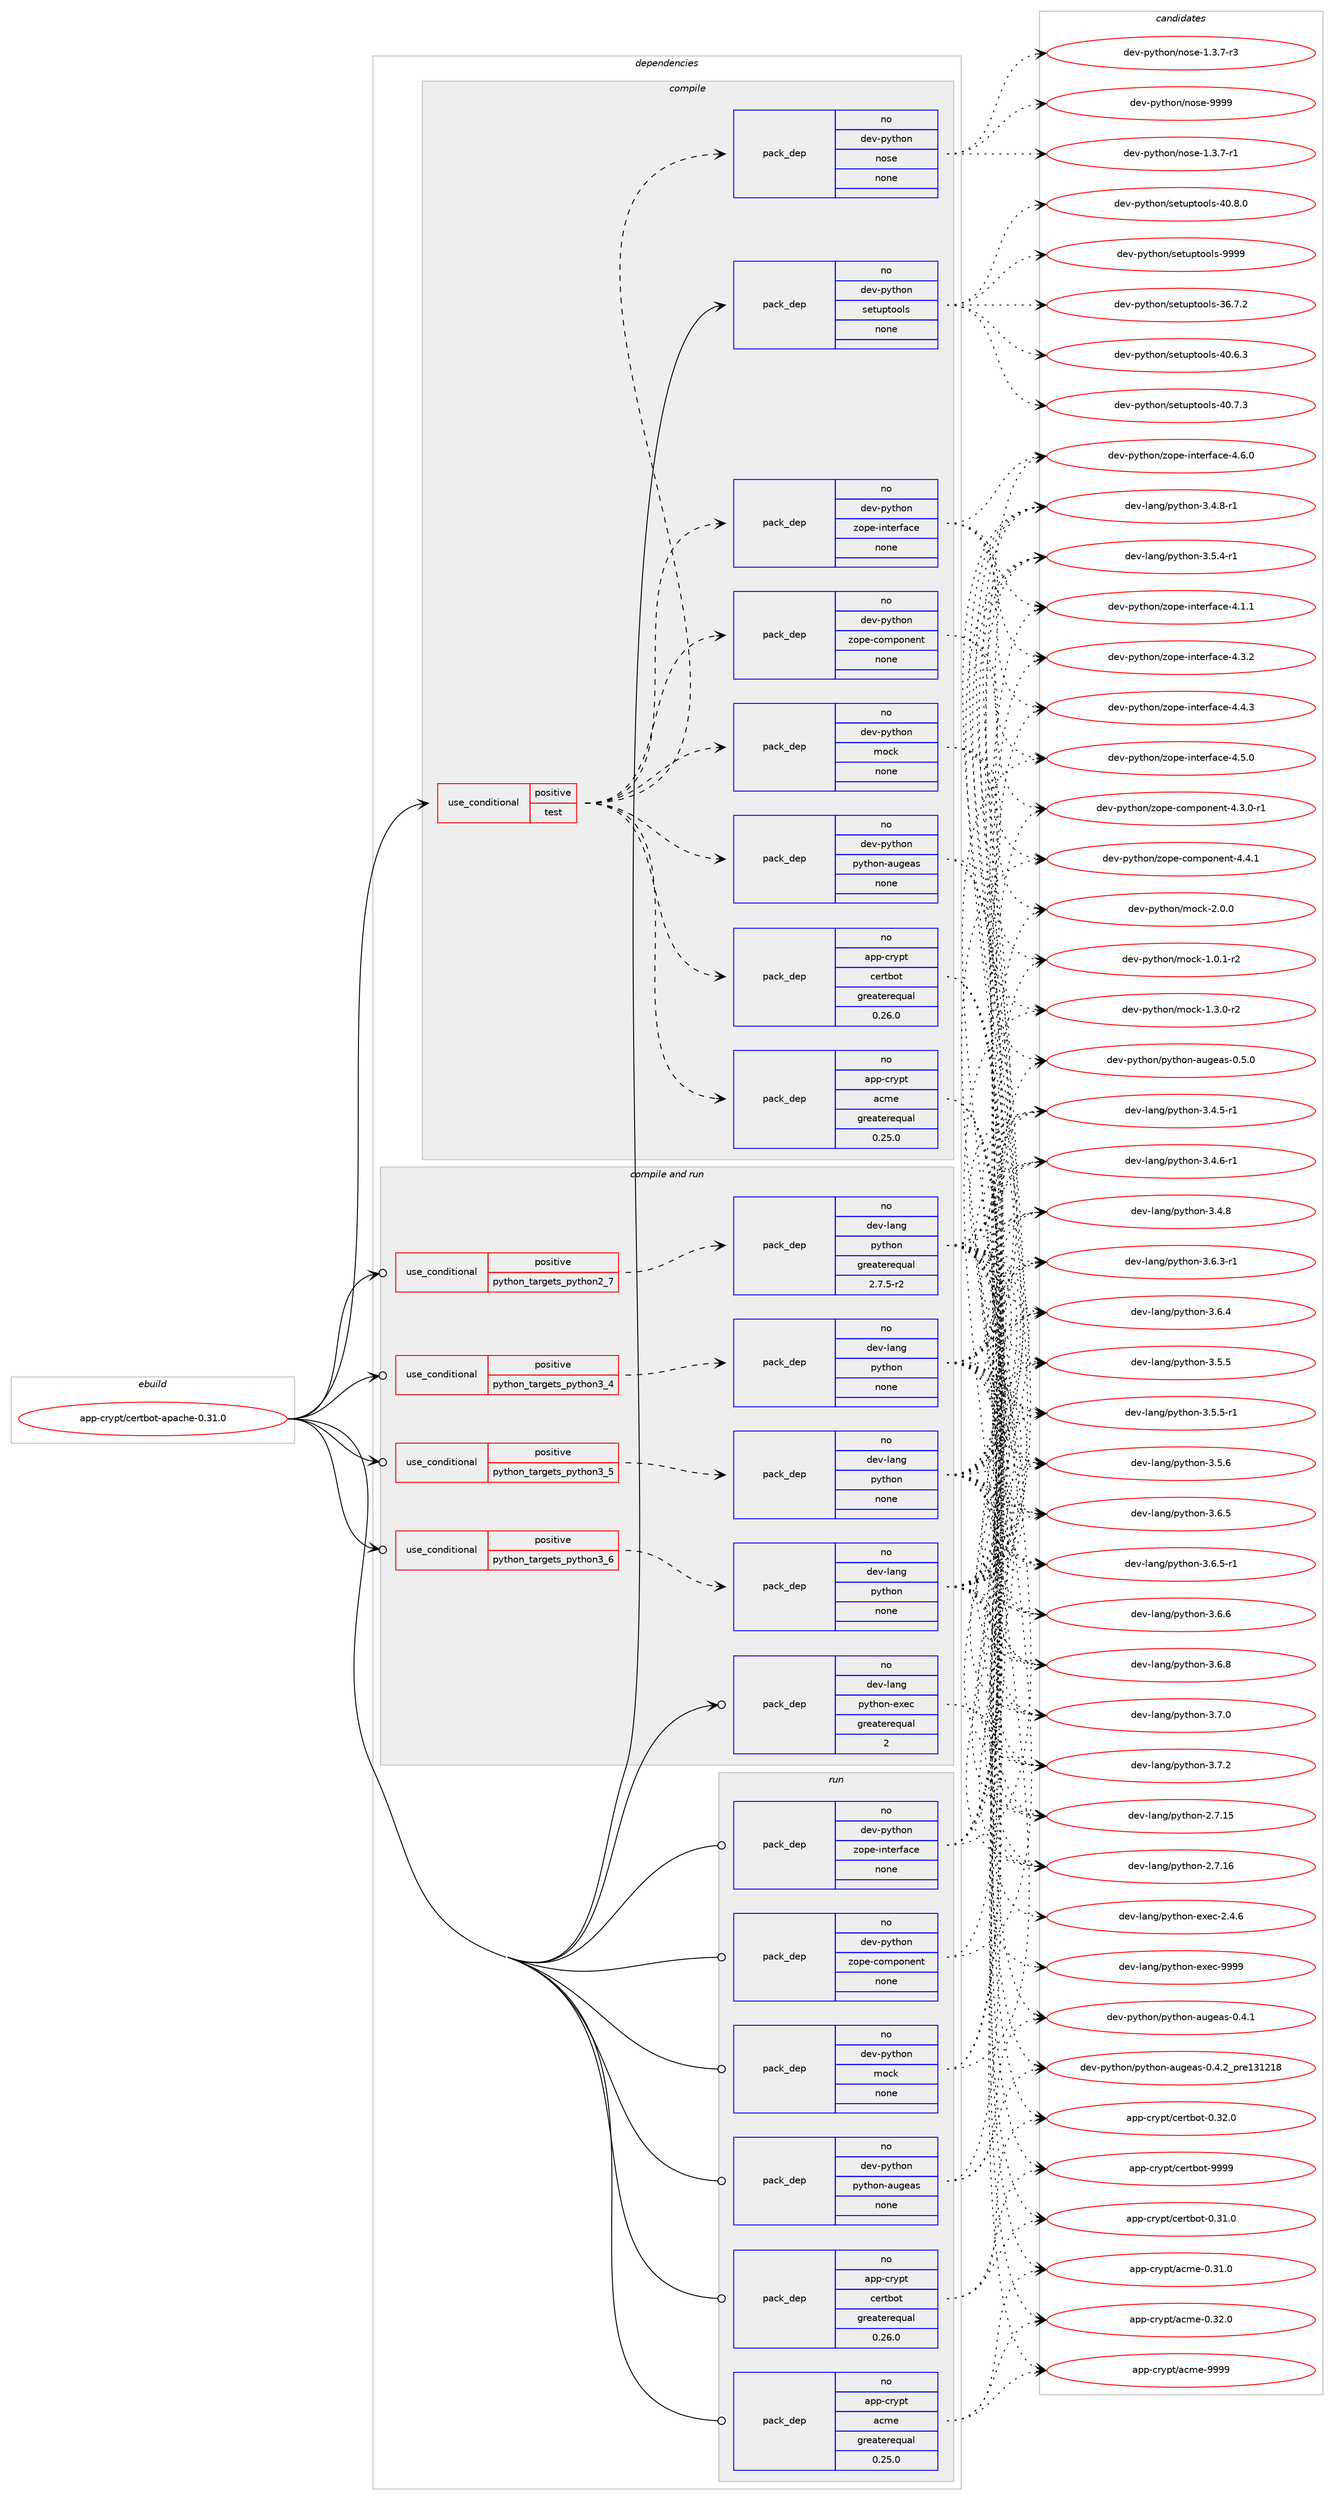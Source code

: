 digraph prolog {

# *************
# Graph options
# *************

newrank=true;
concentrate=true;
compound=true;
graph [rankdir=LR,fontname=Helvetica,fontsize=10,ranksep=1.5];#, ranksep=2.5, nodesep=0.2];
edge  [arrowhead=vee];
node  [fontname=Helvetica,fontsize=10];

# **********
# The ebuild
# **********

subgraph cluster_leftcol {
color=gray;
rank=same;
label=<<i>ebuild</i>>;
id [label="app-crypt/certbot-apache-0.31.0", color=red, width=4, href="../app-crypt/certbot-apache-0.31.0.svg"];
}

# ****************
# The dependencies
# ****************

subgraph cluster_midcol {
color=gray;
label=<<i>dependencies</i>>;
subgraph cluster_compile {
fillcolor="#eeeeee";
style=filled;
label=<<i>compile</i>>;
subgraph cond347565 {
dependency1275168 [label=<<TABLE BORDER="0" CELLBORDER="1" CELLSPACING="0" CELLPADDING="4"><TR><TD ROWSPAN="3" CELLPADDING="10">use_conditional</TD></TR><TR><TD>positive</TD></TR><TR><TD>test</TD></TR></TABLE>>, shape=none, color=red];
subgraph pack907800 {
dependency1275169 [label=<<TABLE BORDER="0" CELLBORDER="1" CELLSPACING="0" CELLPADDING="4" WIDTH="220"><TR><TD ROWSPAN="6" CELLPADDING="30">pack_dep</TD></TR><TR><TD WIDTH="110">no</TD></TR><TR><TD>app-crypt</TD></TR><TR><TD>certbot</TD></TR><TR><TD>greaterequal</TD></TR><TR><TD>0.26.0</TD></TR></TABLE>>, shape=none, color=blue];
}
dependency1275168:e -> dependency1275169:w [weight=20,style="dashed",arrowhead="vee"];
subgraph pack907801 {
dependency1275170 [label=<<TABLE BORDER="0" CELLBORDER="1" CELLSPACING="0" CELLPADDING="4" WIDTH="220"><TR><TD ROWSPAN="6" CELLPADDING="30">pack_dep</TD></TR><TR><TD WIDTH="110">no</TD></TR><TR><TD>app-crypt</TD></TR><TR><TD>acme</TD></TR><TR><TD>greaterequal</TD></TR><TR><TD>0.25.0</TD></TR></TABLE>>, shape=none, color=blue];
}
dependency1275168:e -> dependency1275170:w [weight=20,style="dashed",arrowhead="vee"];
subgraph pack907802 {
dependency1275171 [label=<<TABLE BORDER="0" CELLBORDER="1" CELLSPACING="0" CELLPADDING="4" WIDTH="220"><TR><TD ROWSPAN="6" CELLPADDING="30">pack_dep</TD></TR><TR><TD WIDTH="110">no</TD></TR><TR><TD>dev-python</TD></TR><TR><TD>mock</TD></TR><TR><TD>none</TD></TR><TR><TD></TD></TR></TABLE>>, shape=none, color=blue];
}
dependency1275168:e -> dependency1275171:w [weight=20,style="dashed",arrowhead="vee"];
subgraph pack907803 {
dependency1275172 [label=<<TABLE BORDER="0" CELLBORDER="1" CELLSPACING="0" CELLPADDING="4" WIDTH="220"><TR><TD ROWSPAN="6" CELLPADDING="30">pack_dep</TD></TR><TR><TD WIDTH="110">no</TD></TR><TR><TD>dev-python</TD></TR><TR><TD>python-augeas</TD></TR><TR><TD>none</TD></TR><TR><TD></TD></TR></TABLE>>, shape=none, color=blue];
}
dependency1275168:e -> dependency1275172:w [weight=20,style="dashed",arrowhead="vee"];
subgraph pack907804 {
dependency1275173 [label=<<TABLE BORDER="0" CELLBORDER="1" CELLSPACING="0" CELLPADDING="4" WIDTH="220"><TR><TD ROWSPAN="6" CELLPADDING="30">pack_dep</TD></TR><TR><TD WIDTH="110">no</TD></TR><TR><TD>dev-python</TD></TR><TR><TD>zope-component</TD></TR><TR><TD>none</TD></TR><TR><TD></TD></TR></TABLE>>, shape=none, color=blue];
}
dependency1275168:e -> dependency1275173:w [weight=20,style="dashed",arrowhead="vee"];
subgraph pack907805 {
dependency1275174 [label=<<TABLE BORDER="0" CELLBORDER="1" CELLSPACING="0" CELLPADDING="4" WIDTH="220"><TR><TD ROWSPAN="6" CELLPADDING="30">pack_dep</TD></TR><TR><TD WIDTH="110">no</TD></TR><TR><TD>dev-python</TD></TR><TR><TD>zope-interface</TD></TR><TR><TD>none</TD></TR><TR><TD></TD></TR></TABLE>>, shape=none, color=blue];
}
dependency1275168:e -> dependency1275174:w [weight=20,style="dashed",arrowhead="vee"];
subgraph pack907806 {
dependency1275175 [label=<<TABLE BORDER="0" CELLBORDER="1" CELLSPACING="0" CELLPADDING="4" WIDTH="220"><TR><TD ROWSPAN="6" CELLPADDING="30">pack_dep</TD></TR><TR><TD WIDTH="110">no</TD></TR><TR><TD>dev-python</TD></TR><TR><TD>nose</TD></TR><TR><TD>none</TD></TR><TR><TD></TD></TR></TABLE>>, shape=none, color=blue];
}
dependency1275168:e -> dependency1275175:w [weight=20,style="dashed",arrowhead="vee"];
}
id:e -> dependency1275168:w [weight=20,style="solid",arrowhead="vee"];
subgraph pack907807 {
dependency1275176 [label=<<TABLE BORDER="0" CELLBORDER="1" CELLSPACING="0" CELLPADDING="4" WIDTH="220"><TR><TD ROWSPAN="6" CELLPADDING="30">pack_dep</TD></TR><TR><TD WIDTH="110">no</TD></TR><TR><TD>dev-python</TD></TR><TR><TD>setuptools</TD></TR><TR><TD>none</TD></TR><TR><TD></TD></TR></TABLE>>, shape=none, color=blue];
}
id:e -> dependency1275176:w [weight=20,style="solid",arrowhead="vee"];
}
subgraph cluster_compileandrun {
fillcolor="#eeeeee";
style=filled;
label=<<i>compile and run</i>>;
subgraph cond347566 {
dependency1275177 [label=<<TABLE BORDER="0" CELLBORDER="1" CELLSPACING="0" CELLPADDING="4"><TR><TD ROWSPAN="3" CELLPADDING="10">use_conditional</TD></TR><TR><TD>positive</TD></TR><TR><TD>python_targets_python2_7</TD></TR></TABLE>>, shape=none, color=red];
subgraph pack907808 {
dependency1275178 [label=<<TABLE BORDER="0" CELLBORDER="1" CELLSPACING="0" CELLPADDING="4" WIDTH="220"><TR><TD ROWSPAN="6" CELLPADDING="30">pack_dep</TD></TR><TR><TD WIDTH="110">no</TD></TR><TR><TD>dev-lang</TD></TR><TR><TD>python</TD></TR><TR><TD>greaterequal</TD></TR><TR><TD>2.7.5-r2</TD></TR></TABLE>>, shape=none, color=blue];
}
dependency1275177:e -> dependency1275178:w [weight=20,style="dashed",arrowhead="vee"];
}
id:e -> dependency1275177:w [weight=20,style="solid",arrowhead="odotvee"];
subgraph cond347567 {
dependency1275179 [label=<<TABLE BORDER="0" CELLBORDER="1" CELLSPACING="0" CELLPADDING="4"><TR><TD ROWSPAN="3" CELLPADDING="10">use_conditional</TD></TR><TR><TD>positive</TD></TR><TR><TD>python_targets_python3_4</TD></TR></TABLE>>, shape=none, color=red];
subgraph pack907809 {
dependency1275180 [label=<<TABLE BORDER="0" CELLBORDER="1" CELLSPACING="0" CELLPADDING="4" WIDTH="220"><TR><TD ROWSPAN="6" CELLPADDING="30">pack_dep</TD></TR><TR><TD WIDTH="110">no</TD></TR><TR><TD>dev-lang</TD></TR><TR><TD>python</TD></TR><TR><TD>none</TD></TR><TR><TD></TD></TR></TABLE>>, shape=none, color=blue];
}
dependency1275179:e -> dependency1275180:w [weight=20,style="dashed",arrowhead="vee"];
}
id:e -> dependency1275179:w [weight=20,style="solid",arrowhead="odotvee"];
subgraph cond347568 {
dependency1275181 [label=<<TABLE BORDER="0" CELLBORDER="1" CELLSPACING="0" CELLPADDING="4"><TR><TD ROWSPAN="3" CELLPADDING="10">use_conditional</TD></TR><TR><TD>positive</TD></TR><TR><TD>python_targets_python3_5</TD></TR></TABLE>>, shape=none, color=red];
subgraph pack907810 {
dependency1275182 [label=<<TABLE BORDER="0" CELLBORDER="1" CELLSPACING="0" CELLPADDING="4" WIDTH="220"><TR><TD ROWSPAN="6" CELLPADDING="30">pack_dep</TD></TR><TR><TD WIDTH="110">no</TD></TR><TR><TD>dev-lang</TD></TR><TR><TD>python</TD></TR><TR><TD>none</TD></TR><TR><TD></TD></TR></TABLE>>, shape=none, color=blue];
}
dependency1275181:e -> dependency1275182:w [weight=20,style="dashed",arrowhead="vee"];
}
id:e -> dependency1275181:w [weight=20,style="solid",arrowhead="odotvee"];
subgraph cond347569 {
dependency1275183 [label=<<TABLE BORDER="0" CELLBORDER="1" CELLSPACING="0" CELLPADDING="4"><TR><TD ROWSPAN="3" CELLPADDING="10">use_conditional</TD></TR><TR><TD>positive</TD></TR><TR><TD>python_targets_python3_6</TD></TR></TABLE>>, shape=none, color=red];
subgraph pack907811 {
dependency1275184 [label=<<TABLE BORDER="0" CELLBORDER="1" CELLSPACING="0" CELLPADDING="4" WIDTH="220"><TR><TD ROWSPAN="6" CELLPADDING="30">pack_dep</TD></TR><TR><TD WIDTH="110">no</TD></TR><TR><TD>dev-lang</TD></TR><TR><TD>python</TD></TR><TR><TD>none</TD></TR><TR><TD></TD></TR></TABLE>>, shape=none, color=blue];
}
dependency1275183:e -> dependency1275184:w [weight=20,style="dashed",arrowhead="vee"];
}
id:e -> dependency1275183:w [weight=20,style="solid",arrowhead="odotvee"];
subgraph pack907812 {
dependency1275185 [label=<<TABLE BORDER="0" CELLBORDER="1" CELLSPACING="0" CELLPADDING="4" WIDTH="220"><TR><TD ROWSPAN="6" CELLPADDING="30">pack_dep</TD></TR><TR><TD WIDTH="110">no</TD></TR><TR><TD>dev-lang</TD></TR><TR><TD>python-exec</TD></TR><TR><TD>greaterequal</TD></TR><TR><TD>2</TD></TR></TABLE>>, shape=none, color=blue];
}
id:e -> dependency1275185:w [weight=20,style="solid",arrowhead="odotvee"];
}
subgraph cluster_run {
fillcolor="#eeeeee";
style=filled;
label=<<i>run</i>>;
subgraph pack907813 {
dependency1275186 [label=<<TABLE BORDER="0" CELLBORDER="1" CELLSPACING="0" CELLPADDING="4" WIDTH="220"><TR><TD ROWSPAN="6" CELLPADDING="30">pack_dep</TD></TR><TR><TD WIDTH="110">no</TD></TR><TR><TD>app-crypt</TD></TR><TR><TD>acme</TD></TR><TR><TD>greaterequal</TD></TR><TR><TD>0.25.0</TD></TR></TABLE>>, shape=none, color=blue];
}
id:e -> dependency1275186:w [weight=20,style="solid",arrowhead="odot"];
subgraph pack907814 {
dependency1275187 [label=<<TABLE BORDER="0" CELLBORDER="1" CELLSPACING="0" CELLPADDING="4" WIDTH="220"><TR><TD ROWSPAN="6" CELLPADDING="30">pack_dep</TD></TR><TR><TD WIDTH="110">no</TD></TR><TR><TD>app-crypt</TD></TR><TR><TD>certbot</TD></TR><TR><TD>greaterequal</TD></TR><TR><TD>0.26.0</TD></TR></TABLE>>, shape=none, color=blue];
}
id:e -> dependency1275187:w [weight=20,style="solid",arrowhead="odot"];
subgraph pack907815 {
dependency1275188 [label=<<TABLE BORDER="0" CELLBORDER="1" CELLSPACING="0" CELLPADDING="4" WIDTH="220"><TR><TD ROWSPAN="6" CELLPADDING="30">pack_dep</TD></TR><TR><TD WIDTH="110">no</TD></TR><TR><TD>dev-python</TD></TR><TR><TD>mock</TD></TR><TR><TD>none</TD></TR><TR><TD></TD></TR></TABLE>>, shape=none, color=blue];
}
id:e -> dependency1275188:w [weight=20,style="solid",arrowhead="odot"];
subgraph pack907816 {
dependency1275189 [label=<<TABLE BORDER="0" CELLBORDER="1" CELLSPACING="0" CELLPADDING="4" WIDTH="220"><TR><TD ROWSPAN="6" CELLPADDING="30">pack_dep</TD></TR><TR><TD WIDTH="110">no</TD></TR><TR><TD>dev-python</TD></TR><TR><TD>python-augeas</TD></TR><TR><TD>none</TD></TR><TR><TD></TD></TR></TABLE>>, shape=none, color=blue];
}
id:e -> dependency1275189:w [weight=20,style="solid",arrowhead="odot"];
subgraph pack907817 {
dependency1275190 [label=<<TABLE BORDER="0" CELLBORDER="1" CELLSPACING="0" CELLPADDING="4" WIDTH="220"><TR><TD ROWSPAN="6" CELLPADDING="30">pack_dep</TD></TR><TR><TD WIDTH="110">no</TD></TR><TR><TD>dev-python</TD></TR><TR><TD>zope-component</TD></TR><TR><TD>none</TD></TR><TR><TD></TD></TR></TABLE>>, shape=none, color=blue];
}
id:e -> dependency1275190:w [weight=20,style="solid",arrowhead="odot"];
subgraph pack907818 {
dependency1275191 [label=<<TABLE BORDER="0" CELLBORDER="1" CELLSPACING="0" CELLPADDING="4" WIDTH="220"><TR><TD ROWSPAN="6" CELLPADDING="30">pack_dep</TD></TR><TR><TD WIDTH="110">no</TD></TR><TR><TD>dev-python</TD></TR><TR><TD>zope-interface</TD></TR><TR><TD>none</TD></TR><TR><TD></TD></TR></TABLE>>, shape=none, color=blue];
}
id:e -> dependency1275191:w [weight=20,style="solid",arrowhead="odot"];
}
}

# **************
# The candidates
# **************

subgraph cluster_choices {
rank=same;
color=gray;
label=<<i>candidates</i>>;

subgraph choice907800 {
color=black;
nodesep=1;
choice97112112459911412111211647991011141169811111645484651494648 [label="app-crypt/certbot-0.31.0", color=red, width=4,href="../app-crypt/certbot-0.31.0.svg"];
choice97112112459911412111211647991011141169811111645484651504648 [label="app-crypt/certbot-0.32.0", color=red, width=4,href="../app-crypt/certbot-0.32.0.svg"];
choice9711211245991141211121164799101114116981111164557575757 [label="app-crypt/certbot-9999", color=red, width=4,href="../app-crypt/certbot-9999.svg"];
dependency1275169:e -> choice97112112459911412111211647991011141169811111645484651494648:w [style=dotted,weight="100"];
dependency1275169:e -> choice97112112459911412111211647991011141169811111645484651504648:w [style=dotted,weight="100"];
dependency1275169:e -> choice9711211245991141211121164799101114116981111164557575757:w [style=dotted,weight="100"];
}
subgraph choice907801 {
color=black;
nodesep=1;
choice97112112459911412111211647979910910145484651494648 [label="app-crypt/acme-0.31.0", color=red, width=4,href="../app-crypt/acme-0.31.0.svg"];
choice97112112459911412111211647979910910145484651504648 [label="app-crypt/acme-0.32.0", color=red, width=4,href="../app-crypt/acme-0.32.0.svg"];
choice9711211245991141211121164797991091014557575757 [label="app-crypt/acme-9999", color=red, width=4,href="../app-crypt/acme-9999.svg"];
dependency1275170:e -> choice97112112459911412111211647979910910145484651494648:w [style=dotted,weight="100"];
dependency1275170:e -> choice97112112459911412111211647979910910145484651504648:w [style=dotted,weight="100"];
dependency1275170:e -> choice9711211245991141211121164797991091014557575757:w [style=dotted,weight="100"];
}
subgraph choice907802 {
color=black;
nodesep=1;
choice1001011184511212111610411111047109111991074549464846494511450 [label="dev-python/mock-1.0.1-r2", color=red, width=4,href="../dev-python/mock-1.0.1-r2.svg"];
choice1001011184511212111610411111047109111991074549465146484511450 [label="dev-python/mock-1.3.0-r2", color=red, width=4,href="../dev-python/mock-1.3.0-r2.svg"];
choice100101118451121211161041111104710911199107455046484648 [label="dev-python/mock-2.0.0", color=red, width=4,href="../dev-python/mock-2.0.0.svg"];
dependency1275171:e -> choice1001011184511212111610411111047109111991074549464846494511450:w [style=dotted,weight="100"];
dependency1275171:e -> choice1001011184511212111610411111047109111991074549465146484511450:w [style=dotted,weight="100"];
dependency1275171:e -> choice100101118451121211161041111104710911199107455046484648:w [style=dotted,weight="100"];
}
subgraph choice907803 {
color=black;
nodesep=1;
choice1001011184511212111610411111047112121116104111110459711710310197115454846524649 [label="dev-python/python-augeas-0.4.1", color=red, width=4,href="../dev-python/python-augeas-0.4.1.svg"];
choice100101118451121211161041111104711212111610411111045971171031019711545484652465095112114101495149504956 [label="dev-python/python-augeas-0.4.2_pre131218", color=red, width=4,href="../dev-python/python-augeas-0.4.2_pre131218.svg"];
choice1001011184511212111610411111047112121116104111110459711710310197115454846534648 [label="dev-python/python-augeas-0.5.0", color=red, width=4,href="../dev-python/python-augeas-0.5.0.svg"];
dependency1275172:e -> choice1001011184511212111610411111047112121116104111110459711710310197115454846524649:w [style=dotted,weight="100"];
dependency1275172:e -> choice100101118451121211161041111104711212111610411111045971171031019711545484652465095112114101495149504956:w [style=dotted,weight="100"];
dependency1275172:e -> choice1001011184511212111610411111047112121116104111110459711710310197115454846534648:w [style=dotted,weight="100"];
}
subgraph choice907804 {
color=black;
nodesep=1;
choice100101118451121211161041111104712211111210145991111091121111101011101164552465146484511449 [label="dev-python/zope-component-4.3.0-r1", color=red, width=4,href="../dev-python/zope-component-4.3.0-r1.svg"];
choice10010111845112121116104111110471221111121014599111109112111110101110116455246524649 [label="dev-python/zope-component-4.4.1", color=red, width=4,href="../dev-python/zope-component-4.4.1.svg"];
dependency1275173:e -> choice100101118451121211161041111104712211111210145991111091121111101011101164552465146484511449:w [style=dotted,weight="100"];
dependency1275173:e -> choice10010111845112121116104111110471221111121014599111109112111110101110116455246524649:w [style=dotted,weight="100"];
}
subgraph choice907805 {
color=black;
nodesep=1;
choice1001011184511212111610411111047122111112101451051101161011141029799101455246494649 [label="dev-python/zope-interface-4.1.1", color=red, width=4,href="../dev-python/zope-interface-4.1.1.svg"];
choice1001011184511212111610411111047122111112101451051101161011141029799101455246514650 [label="dev-python/zope-interface-4.3.2", color=red, width=4,href="../dev-python/zope-interface-4.3.2.svg"];
choice1001011184511212111610411111047122111112101451051101161011141029799101455246524651 [label="dev-python/zope-interface-4.4.3", color=red, width=4,href="../dev-python/zope-interface-4.4.3.svg"];
choice1001011184511212111610411111047122111112101451051101161011141029799101455246534648 [label="dev-python/zope-interface-4.5.0", color=red, width=4,href="../dev-python/zope-interface-4.5.0.svg"];
choice1001011184511212111610411111047122111112101451051101161011141029799101455246544648 [label="dev-python/zope-interface-4.6.0", color=red, width=4,href="../dev-python/zope-interface-4.6.0.svg"];
dependency1275174:e -> choice1001011184511212111610411111047122111112101451051101161011141029799101455246494649:w [style=dotted,weight="100"];
dependency1275174:e -> choice1001011184511212111610411111047122111112101451051101161011141029799101455246514650:w [style=dotted,weight="100"];
dependency1275174:e -> choice1001011184511212111610411111047122111112101451051101161011141029799101455246524651:w [style=dotted,weight="100"];
dependency1275174:e -> choice1001011184511212111610411111047122111112101451051101161011141029799101455246534648:w [style=dotted,weight="100"];
dependency1275174:e -> choice1001011184511212111610411111047122111112101451051101161011141029799101455246544648:w [style=dotted,weight="100"];
}
subgraph choice907806 {
color=black;
nodesep=1;
choice10010111845112121116104111110471101111151014549465146554511449 [label="dev-python/nose-1.3.7-r1", color=red, width=4,href="../dev-python/nose-1.3.7-r1.svg"];
choice10010111845112121116104111110471101111151014549465146554511451 [label="dev-python/nose-1.3.7-r3", color=red, width=4,href="../dev-python/nose-1.3.7-r3.svg"];
choice10010111845112121116104111110471101111151014557575757 [label="dev-python/nose-9999", color=red, width=4,href="../dev-python/nose-9999.svg"];
dependency1275175:e -> choice10010111845112121116104111110471101111151014549465146554511449:w [style=dotted,weight="100"];
dependency1275175:e -> choice10010111845112121116104111110471101111151014549465146554511451:w [style=dotted,weight="100"];
dependency1275175:e -> choice10010111845112121116104111110471101111151014557575757:w [style=dotted,weight="100"];
}
subgraph choice907807 {
color=black;
nodesep=1;
choice100101118451121211161041111104711510111611711211611111110811545515446554650 [label="dev-python/setuptools-36.7.2", color=red, width=4,href="../dev-python/setuptools-36.7.2.svg"];
choice100101118451121211161041111104711510111611711211611111110811545524846544651 [label="dev-python/setuptools-40.6.3", color=red, width=4,href="../dev-python/setuptools-40.6.3.svg"];
choice100101118451121211161041111104711510111611711211611111110811545524846554651 [label="dev-python/setuptools-40.7.3", color=red, width=4,href="../dev-python/setuptools-40.7.3.svg"];
choice100101118451121211161041111104711510111611711211611111110811545524846564648 [label="dev-python/setuptools-40.8.0", color=red, width=4,href="../dev-python/setuptools-40.8.0.svg"];
choice10010111845112121116104111110471151011161171121161111111081154557575757 [label="dev-python/setuptools-9999", color=red, width=4,href="../dev-python/setuptools-9999.svg"];
dependency1275176:e -> choice100101118451121211161041111104711510111611711211611111110811545515446554650:w [style=dotted,weight="100"];
dependency1275176:e -> choice100101118451121211161041111104711510111611711211611111110811545524846544651:w [style=dotted,weight="100"];
dependency1275176:e -> choice100101118451121211161041111104711510111611711211611111110811545524846554651:w [style=dotted,weight="100"];
dependency1275176:e -> choice100101118451121211161041111104711510111611711211611111110811545524846564648:w [style=dotted,weight="100"];
dependency1275176:e -> choice10010111845112121116104111110471151011161171121161111111081154557575757:w [style=dotted,weight="100"];
}
subgraph choice907808 {
color=black;
nodesep=1;
choice10010111845108971101034711212111610411111045504655464953 [label="dev-lang/python-2.7.15", color=red, width=4,href="../dev-lang/python-2.7.15.svg"];
choice10010111845108971101034711212111610411111045504655464954 [label="dev-lang/python-2.7.16", color=red, width=4,href="../dev-lang/python-2.7.16.svg"];
choice1001011184510897110103471121211161041111104551465246534511449 [label="dev-lang/python-3.4.5-r1", color=red, width=4,href="../dev-lang/python-3.4.5-r1.svg"];
choice1001011184510897110103471121211161041111104551465246544511449 [label="dev-lang/python-3.4.6-r1", color=red, width=4,href="../dev-lang/python-3.4.6-r1.svg"];
choice100101118451089711010347112121116104111110455146524656 [label="dev-lang/python-3.4.8", color=red, width=4,href="../dev-lang/python-3.4.8.svg"];
choice1001011184510897110103471121211161041111104551465246564511449 [label="dev-lang/python-3.4.8-r1", color=red, width=4,href="../dev-lang/python-3.4.8-r1.svg"];
choice1001011184510897110103471121211161041111104551465346524511449 [label="dev-lang/python-3.5.4-r1", color=red, width=4,href="../dev-lang/python-3.5.4-r1.svg"];
choice100101118451089711010347112121116104111110455146534653 [label="dev-lang/python-3.5.5", color=red, width=4,href="../dev-lang/python-3.5.5.svg"];
choice1001011184510897110103471121211161041111104551465346534511449 [label="dev-lang/python-3.5.5-r1", color=red, width=4,href="../dev-lang/python-3.5.5-r1.svg"];
choice100101118451089711010347112121116104111110455146534654 [label="dev-lang/python-3.5.6", color=red, width=4,href="../dev-lang/python-3.5.6.svg"];
choice1001011184510897110103471121211161041111104551465446514511449 [label="dev-lang/python-3.6.3-r1", color=red, width=4,href="../dev-lang/python-3.6.3-r1.svg"];
choice100101118451089711010347112121116104111110455146544652 [label="dev-lang/python-3.6.4", color=red, width=4,href="../dev-lang/python-3.6.4.svg"];
choice100101118451089711010347112121116104111110455146544653 [label="dev-lang/python-3.6.5", color=red, width=4,href="../dev-lang/python-3.6.5.svg"];
choice1001011184510897110103471121211161041111104551465446534511449 [label="dev-lang/python-3.6.5-r1", color=red, width=4,href="../dev-lang/python-3.6.5-r1.svg"];
choice100101118451089711010347112121116104111110455146544654 [label="dev-lang/python-3.6.6", color=red, width=4,href="../dev-lang/python-3.6.6.svg"];
choice100101118451089711010347112121116104111110455146544656 [label="dev-lang/python-3.6.8", color=red, width=4,href="../dev-lang/python-3.6.8.svg"];
choice100101118451089711010347112121116104111110455146554648 [label="dev-lang/python-3.7.0", color=red, width=4,href="../dev-lang/python-3.7.0.svg"];
choice100101118451089711010347112121116104111110455146554650 [label="dev-lang/python-3.7.2", color=red, width=4,href="../dev-lang/python-3.7.2.svg"];
dependency1275178:e -> choice10010111845108971101034711212111610411111045504655464953:w [style=dotted,weight="100"];
dependency1275178:e -> choice10010111845108971101034711212111610411111045504655464954:w [style=dotted,weight="100"];
dependency1275178:e -> choice1001011184510897110103471121211161041111104551465246534511449:w [style=dotted,weight="100"];
dependency1275178:e -> choice1001011184510897110103471121211161041111104551465246544511449:w [style=dotted,weight="100"];
dependency1275178:e -> choice100101118451089711010347112121116104111110455146524656:w [style=dotted,weight="100"];
dependency1275178:e -> choice1001011184510897110103471121211161041111104551465246564511449:w [style=dotted,weight="100"];
dependency1275178:e -> choice1001011184510897110103471121211161041111104551465346524511449:w [style=dotted,weight="100"];
dependency1275178:e -> choice100101118451089711010347112121116104111110455146534653:w [style=dotted,weight="100"];
dependency1275178:e -> choice1001011184510897110103471121211161041111104551465346534511449:w [style=dotted,weight="100"];
dependency1275178:e -> choice100101118451089711010347112121116104111110455146534654:w [style=dotted,weight="100"];
dependency1275178:e -> choice1001011184510897110103471121211161041111104551465446514511449:w [style=dotted,weight="100"];
dependency1275178:e -> choice100101118451089711010347112121116104111110455146544652:w [style=dotted,weight="100"];
dependency1275178:e -> choice100101118451089711010347112121116104111110455146544653:w [style=dotted,weight="100"];
dependency1275178:e -> choice1001011184510897110103471121211161041111104551465446534511449:w [style=dotted,weight="100"];
dependency1275178:e -> choice100101118451089711010347112121116104111110455146544654:w [style=dotted,weight="100"];
dependency1275178:e -> choice100101118451089711010347112121116104111110455146544656:w [style=dotted,weight="100"];
dependency1275178:e -> choice100101118451089711010347112121116104111110455146554648:w [style=dotted,weight="100"];
dependency1275178:e -> choice100101118451089711010347112121116104111110455146554650:w [style=dotted,weight="100"];
}
subgraph choice907809 {
color=black;
nodesep=1;
choice10010111845108971101034711212111610411111045504655464953 [label="dev-lang/python-2.7.15", color=red, width=4,href="../dev-lang/python-2.7.15.svg"];
choice10010111845108971101034711212111610411111045504655464954 [label="dev-lang/python-2.7.16", color=red, width=4,href="../dev-lang/python-2.7.16.svg"];
choice1001011184510897110103471121211161041111104551465246534511449 [label="dev-lang/python-3.4.5-r1", color=red, width=4,href="../dev-lang/python-3.4.5-r1.svg"];
choice1001011184510897110103471121211161041111104551465246544511449 [label="dev-lang/python-3.4.6-r1", color=red, width=4,href="../dev-lang/python-3.4.6-r1.svg"];
choice100101118451089711010347112121116104111110455146524656 [label="dev-lang/python-3.4.8", color=red, width=4,href="../dev-lang/python-3.4.8.svg"];
choice1001011184510897110103471121211161041111104551465246564511449 [label="dev-lang/python-3.4.8-r1", color=red, width=4,href="../dev-lang/python-3.4.8-r1.svg"];
choice1001011184510897110103471121211161041111104551465346524511449 [label="dev-lang/python-3.5.4-r1", color=red, width=4,href="../dev-lang/python-3.5.4-r1.svg"];
choice100101118451089711010347112121116104111110455146534653 [label="dev-lang/python-3.5.5", color=red, width=4,href="../dev-lang/python-3.5.5.svg"];
choice1001011184510897110103471121211161041111104551465346534511449 [label="dev-lang/python-3.5.5-r1", color=red, width=4,href="../dev-lang/python-3.5.5-r1.svg"];
choice100101118451089711010347112121116104111110455146534654 [label="dev-lang/python-3.5.6", color=red, width=4,href="../dev-lang/python-3.5.6.svg"];
choice1001011184510897110103471121211161041111104551465446514511449 [label="dev-lang/python-3.6.3-r1", color=red, width=4,href="../dev-lang/python-3.6.3-r1.svg"];
choice100101118451089711010347112121116104111110455146544652 [label="dev-lang/python-3.6.4", color=red, width=4,href="../dev-lang/python-3.6.4.svg"];
choice100101118451089711010347112121116104111110455146544653 [label="dev-lang/python-3.6.5", color=red, width=4,href="../dev-lang/python-3.6.5.svg"];
choice1001011184510897110103471121211161041111104551465446534511449 [label="dev-lang/python-3.6.5-r1", color=red, width=4,href="../dev-lang/python-3.6.5-r1.svg"];
choice100101118451089711010347112121116104111110455146544654 [label="dev-lang/python-3.6.6", color=red, width=4,href="../dev-lang/python-3.6.6.svg"];
choice100101118451089711010347112121116104111110455146544656 [label="dev-lang/python-3.6.8", color=red, width=4,href="../dev-lang/python-3.6.8.svg"];
choice100101118451089711010347112121116104111110455146554648 [label="dev-lang/python-3.7.0", color=red, width=4,href="../dev-lang/python-3.7.0.svg"];
choice100101118451089711010347112121116104111110455146554650 [label="dev-lang/python-3.7.2", color=red, width=4,href="../dev-lang/python-3.7.2.svg"];
dependency1275180:e -> choice10010111845108971101034711212111610411111045504655464953:w [style=dotted,weight="100"];
dependency1275180:e -> choice10010111845108971101034711212111610411111045504655464954:w [style=dotted,weight="100"];
dependency1275180:e -> choice1001011184510897110103471121211161041111104551465246534511449:w [style=dotted,weight="100"];
dependency1275180:e -> choice1001011184510897110103471121211161041111104551465246544511449:w [style=dotted,weight="100"];
dependency1275180:e -> choice100101118451089711010347112121116104111110455146524656:w [style=dotted,weight="100"];
dependency1275180:e -> choice1001011184510897110103471121211161041111104551465246564511449:w [style=dotted,weight="100"];
dependency1275180:e -> choice1001011184510897110103471121211161041111104551465346524511449:w [style=dotted,weight="100"];
dependency1275180:e -> choice100101118451089711010347112121116104111110455146534653:w [style=dotted,weight="100"];
dependency1275180:e -> choice1001011184510897110103471121211161041111104551465346534511449:w [style=dotted,weight="100"];
dependency1275180:e -> choice100101118451089711010347112121116104111110455146534654:w [style=dotted,weight="100"];
dependency1275180:e -> choice1001011184510897110103471121211161041111104551465446514511449:w [style=dotted,weight="100"];
dependency1275180:e -> choice100101118451089711010347112121116104111110455146544652:w [style=dotted,weight="100"];
dependency1275180:e -> choice100101118451089711010347112121116104111110455146544653:w [style=dotted,weight="100"];
dependency1275180:e -> choice1001011184510897110103471121211161041111104551465446534511449:w [style=dotted,weight="100"];
dependency1275180:e -> choice100101118451089711010347112121116104111110455146544654:w [style=dotted,weight="100"];
dependency1275180:e -> choice100101118451089711010347112121116104111110455146544656:w [style=dotted,weight="100"];
dependency1275180:e -> choice100101118451089711010347112121116104111110455146554648:w [style=dotted,weight="100"];
dependency1275180:e -> choice100101118451089711010347112121116104111110455146554650:w [style=dotted,weight="100"];
}
subgraph choice907810 {
color=black;
nodesep=1;
choice10010111845108971101034711212111610411111045504655464953 [label="dev-lang/python-2.7.15", color=red, width=4,href="../dev-lang/python-2.7.15.svg"];
choice10010111845108971101034711212111610411111045504655464954 [label="dev-lang/python-2.7.16", color=red, width=4,href="../dev-lang/python-2.7.16.svg"];
choice1001011184510897110103471121211161041111104551465246534511449 [label="dev-lang/python-3.4.5-r1", color=red, width=4,href="../dev-lang/python-3.4.5-r1.svg"];
choice1001011184510897110103471121211161041111104551465246544511449 [label="dev-lang/python-3.4.6-r1", color=red, width=4,href="../dev-lang/python-3.4.6-r1.svg"];
choice100101118451089711010347112121116104111110455146524656 [label="dev-lang/python-3.4.8", color=red, width=4,href="../dev-lang/python-3.4.8.svg"];
choice1001011184510897110103471121211161041111104551465246564511449 [label="dev-lang/python-3.4.8-r1", color=red, width=4,href="../dev-lang/python-3.4.8-r1.svg"];
choice1001011184510897110103471121211161041111104551465346524511449 [label="dev-lang/python-3.5.4-r1", color=red, width=4,href="../dev-lang/python-3.5.4-r1.svg"];
choice100101118451089711010347112121116104111110455146534653 [label="dev-lang/python-3.5.5", color=red, width=4,href="../dev-lang/python-3.5.5.svg"];
choice1001011184510897110103471121211161041111104551465346534511449 [label="dev-lang/python-3.5.5-r1", color=red, width=4,href="../dev-lang/python-3.5.5-r1.svg"];
choice100101118451089711010347112121116104111110455146534654 [label="dev-lang/python-3.5.6", color=red, width=4,href="../dev-lang/python-3.5.6.svg"];
choice1001011184510897110103471121211161041111104551465446514511449 [label="dev-lang/python-3.6.3-r1", color=red, width=4,href="../dev-lang/python-3.6.3-r1.svg"];
choice100101118451089711010347112121116104111110455146544652 [label="dev-lang/python-3.6.4", color=red, width=4,href="../dev-lang/python-3.6.4.svg"];
choice100101118451089711010347112121116104111110455146544653 [label="dev-lang/python-3.6.5", color=red, width=4,href="../dev-lang/python-3.6.5.svg"];
choice1001011184510897110103471121211161041111104551465446534511449 [label="dev-lang/python-3.6.5-r1", color=red, width=4,href="../dev-lang/python-3.6.5-r1.svg"];
choice100101118451089711010347112121116104111110455146544654 [label="dev-lang/python-3.6.6", color=red, width=4,href="../dev-lang/python-3.6.6.svg"];
choice100101118451089711010347112121116104111110455146544656 [label="dev-lang/python-3.6.8", color=red, width=4,href="../dev-lang/python-3.6.8.svg"];
choice100101118451089711010347112121116104111110455146554648 [label="dev-lang/python-3.7.0", color=red, width=4,href="../dev-lang/python-3.7.0.svg"];
choice100101118451089711010347112121116104111110455146554650 [label="dev-lang/python-3.7.2", color=red, width=4,href="../dev-lang/python-3.7.2.svg"];
dependency1275182:e -> choice10010111845108971101034711212111610411111045504655464953:w [style=dotted,weight="100"];
dependency1275182:e -> choice10010111845108971101034711212111610411111045504655464954:w [style=dotted,weight="100"];
dependency1275182:e -> choice1001011184510897110103471121211161041111104551465246534511449:w [style=dotted,weight="100"];
dependency1275182:e -> choice1001011184510897110103471121211161041111104551465246544511449:w [style=dotted,weight="100"];
dependency1275182:e -> choice100101118451089711010347112121116104111110455146524656:w [style=dotted,weight="100"];
dependency1275182:e -> choice1001011184510897110103471121211161041111104551465246564511449:w [style=dotted,weight="100"];
dependency1275182:e -> choice1001011184510897110103471121211161041111104551465346524511449:w [style=dotted,weight="100"];
dependency1275182:e -> choice100101118451089711010347112121116104111110455146534653:w [style=dotted,weight="100"];
dependency1275182:e -> choice1001011184510897110103471121211161041111104551465346534511449:w [style=dotted,weight="100"];
dependency1275182:e -> choice100101118451089711010347112121116104111110455146534654:w [style=dotted,weight="100"];
dependency1275182:e -> choice1001011184510897110103471121211161041111104551465446514511449:w [style=dotted,weight="100"];
dependency1275182:e -> choice100101118451089711010347112121116104111110455146544652:w [style=dotted,weight="100"];
dependency1275182:e -> choice100101118451089711010347112121116104111110455146544653:w [style=dotted,weight="100"];
dependency1275182:e -> choice1001011184510897110103471121211161041111104551465446534511449:w [style=dotted,weight="100"];
dependency1275182:e -> choice100101118451089711010347112121116104111110455146544654:w [style=dotted,weight="100"];
dependency1275182:e -> choice100101118451089711010347112121116104111110455146544656:w [style=dotted,weight="100"];
dependency1275182:e -> choice100101118451089711010347112121116104111110455146554648:w [style=dotted,weight="100"];
dependency1275182:e -> choice100101118451089711010347112121116104111110455146554650:w [style=dotted,weight="100"];
}
subgraph choice907811 {
color=black;
nodesep=1;
choice10010111845108971101034711212111610411111045504655464953 [label="dev-lang/python-2.7.15", color=red, width=4,href="../dev-lang/python-2.7.15.svg"];
choice10010111845108971101034711212111610411111045504655464954 [label="dev-lang/python-2.7.16", color=red, width=4,href="../dev-lang/python-2.7.16.svg"];
choice1001011184510897110103471121211161041111104551465246534511449 [label="dev-lang/python-3.4.5-r1", color=red, width=4,href="../dev-lang/python-3.4.5-r1.svg"];
choice1001011184510897110103471121211161041111104551465246544511449 [label="dev-lang/python-3.4.6-r1", color=red, width=4,href="../dev-lang/python-3.4.6-r1.svg"];
choice100101118451089711010347112121116104111110455146524656 [label="dev-lang/python-3.4.8", color=red, width=4,href="../dev-lang/python-3.4.8.svg"];
choice1001011184510897110103471121211161041111104551465246564511449 [label="dev-lang/python-3.4.8-r1", color=red, width=4,href="../dev-lang/python-3.4.8-r1.svg"];
choice1001011184510897110103471121211161041111104551465346524511449 [label="dev-lang/python-3.5.4-r1", color=red, width=4,href="../dev-lang/python-3.5.4-r1.svg"];
choice100101118451089711010347112121116104111110455146534653 [label="dev-lang/python-3.5.5", color=red, width=4,href="../dev-lang/python-3.5.5.svg"];
choice1001011184510897110103471121211161041111104551465346534511449 [label="dev-lang/python-3.5.5-r1", color=red, width=4,href="../dev-lang/python-3.5.5-r1.svg"];
choice100101118451089711010347112121116104111110455146534654 [label="dev-lang/python-3.5.6", color=red, width=4,href="../dev-lang/python-3.5.6.svg"];
choice1001011184510897110103471121211161041111104551465446514511449 [label="dev-lang/python-3.6.3-r1", color=red, width=4,href="../dev-lang/python-3.6.3-r1.svg"];
choice100101118451089711010347112121116104111110455146544652 [label="dev-lang/python-3.6.4", color=red, width=4,href="../dev-lang/python-3.6.4.svg"];
choice100101118451089711010347112121116104111110455146544653 [label="dev-lang/python-3.6.5", color=red, width=4,href="../dev-lang/python-3.6.5.svg"];
choice1001011184510897110103471121211161041111104551465446534511449 [label="dev-lang/python-3.6.5-r1", color=red, width=4,href="../dev-lang/python-3.6.5-r1.svg"];
choice100101118451089711010347112121116104111110455146544654 [label="dev-lang/python-3.6.6", color=red, width=4,href="../dev-lang/python-3.6.6.svg"];
choice100101118451089711010347112121116104111110455146544656 [label="dev-lang/python-3.6.8", color=red, width=4,href="../dev-lang/python-3.6.8.svg"];
choice100101118451089711010347112121116104111110455146554648 [label="dev-lang/python-3.7.0", color=red, width=4,href="../dev-lang/python-3.7.0.svg"];
choice100101118451089711010347112121116104111110455146554650 [label="dev-lang/python-3.7.2", color=red, width=4,href="../dev-lang/python-3.7.2.svg"];
dependency1275184:e -> choice10010111845108971101034711212111610411111045504655464953:w [style=dotted,weight="100"];
dependency1275184:e -> choice10010111845108971101034711212111610411111045504655464954:w [style=dotted,weight="100"];
dependency1275184:e -> choice1001011184510897110103471121211161041111104551465246534511449:w [style=dotted,weight="100"];
dependency1275184:e -> choice1001011184510897110103471121211161041111104551465246544511449:w [style=dotted,weight="100"];
dependency1275184:e -> choice100101118451089711010347112121116104111110455146524656:w [style=dotted,weight="100"];
dependency1275184:e -> choice1001011184510897110103471121211161041111104551465246564511449:w [style=dotted,weight="100"];
dependency1275184:e -> choice1001011184510897110103471121211161041111104551465346524511449:w [style=dotted,weight="100"];
dependency1275184:e -> choice100101118451089711010347112121116104111110455146534653:w [style=dotted,weight="100"];
dependency1275184:e -> choice1001011184510897110103471121211161041111104551465346534511449:w [style=dotted,weight="100"];
dependency1275184:e -> choice100101118451089711010347112121116104111110455146534654:w [style=dotted,weight="100"];
dependency1275184:e -> choice1001011184510897110103471121211161041111104551465446514511449:w [style=dotted,weight="100"];
dependency1275184:e -> choice100101118451089711010347112121116104111110455146544652:w [style=dotted,weight="100"];
dependency1275184:e -> choice100101118451089711010347112121116104111110455146544653:w [style=dotted,weight="100"];
dependency1275184:e -> choice1001011184510897110103471121211161041111104551465446534511449:w [style=dotted,weight="100"];
dependency1275184:e -> choice100101118451089711010347112121116104111110455146544654:w [style=dotted,weight="100"];
dependency1275184:e -> choice100101118451089711010347112121116104111110455146544656:w [style=dotted,weight="100"];
dependency1275184:e -> choice100101118451089711010347112121116104111110455146554648:w [style=dotted,weight="100"];
dependency1275184:e -> choice100101118451089711010347112121116104111110455146554650:w [style=dotted,weight="100"];
}
subgraph choice907812 {
color=black;
nodesep=1;
choice1001011184510897110103471121211161041111104510112010199455046524654 [label="dev-lang/python-exec-2.4.6", color=red, width=4,href="../dev-lang/python-exec-2.4.6.svg"];
choice10010111845108971101034711212111610411111045101120101994557575757 [label="dev-lang/python-exec-9999", color=red, width=4,href="../dev-lang/python-exec-9999.svg"];
dependency1275185:e -> choice1001011184510897110103471121211161041111104510112010199455046524654:w [style=dotted,weight="100"];
dependency1275185:e -> choice10010111845108971101034711212111610411111045101120101994557575757:w [style=dotted,weight="100"];
}
subgraph choice907813 {
color=black;
nodesep=1;
choice97112112459911412111211647979910910145484651494648 [label="app-crypt/acme-0.31.0", color=red, width=4,href="../app-crypt/acme-0.31.0.svg"];
choice97112112459911412111211647979910910145484651504648 [label="app-crypt/acme-0.32.0", color=red, width=4,href="../app-crypt/acme-0.32.0.svg"];
choice9711211245991141211121164797991091014557575757 [label="app-crypt/acme-9999", color=red, width=4,href="../app-crypt/acme-9999.svg"];
dependency1275186:e -> choice97112112459911412111211647979910910145484651494648:w [style=dotted,weight="100"];
dependency1275186:e -> choice97112112459911412111211647979910910145484651504648:w [style=dotted,weight="100"];
dependency1275186:e -> choice9711211245991141211121164797991091014557575757:w [style=dotted,weight="100"];
}
subgraph choice907814 {
color=black;
nodesep=1;
choice97112112459911412111211647991011141169811111645484651494648 [label="app-crypt/certbot-0.31.0", color=red, width=4,href="../app-crypt/certbot-0.31.0.svg"];
choice97112112459911412111211647991011141169811111645484651504648 [label="app-crypt/certbot-0.32.0", color=red, width=4,href="../app-crypt/certbot-0.32.0.svg"];
choice9711211245991141211121164799101114116981111164557575757 [label="app-crypt/certbot-9999", color=red, width=4,href="../app-crypt/certbot-9999.svg"];
dependency1275187:e -> choice97112112459911412111211647991011141169811111645484651494648:w [style=dotted,weight="100"];
dependency1275187:e -> choice97112112459911412111211647991011141169811111645484651504648:w [style=dotted,weight="100"];
dependency1275187:e -> choice9711211245991141211121164799101114116981111164557575757:w [style=dotted,weight="100"];
}
subgraph choice907815 {
color=black;
nodesep=1;
choice1001011184511212111610411111047109111991074549464846494511450 [label="dev-python/mock-1.0.1-r2", color=red, width=4,href="../dev-python/mock-1.0.1-r2.svg"];
choice1001011184511212111610411111047109111991074549465146484511450 [label="dev-python/mock-1.3.0-r2", color=red, width=4,href="../dev-python/mock-1.3.0-r2.svg"];
choice100101118451121211161041111104710911199107455046484648 [label="dev-python/mock-2.0.0", color=red, width=4,href="../dev-python/mock-2.0.0.svg"];
dependency1275188:e -> choice1001011184511212111610411111047109111991074549464846494511450:w [style=dotted,weight="100"];
dependency1275188:e -> choice1001011184511212111610411111047109111991074549465146484511450:w [style=dotted,weight="100"];
dependency1275188:e -> choice100101118451121211161041111104710911199107455046484648:w [style=dotted,weight="100"];
}
subgraph choice907816 {
color=black;
nodesep=1;
choice1001011184511212111610411111047112121116104111110459711710310197115454846524649 [label="dev-python/python-augeas-0.4.1", color=red, width=4,href="../dev-python/python-augeas-0.4.1.svg"];
choice100101118451121211161041111104711212111610411111045971171031019711545484652465095112114101495149504956 [label="dev-python/python-augeas-0.4.2_pre131218", color=red, width=4,href="../dev-python/python-augeas-0.4.2_pre131218.svg"];
choice1001011184511212111610411111047112121116104111110459711710310197115454846534648 [label="dev-python/python-augeas-0.5.0", color=red, width=4,href="../dev-python/python-augeas-0.5.0.svg"];
dependency1275189:e -> choice1001011184511212111610411111047112121116104111110459711710310197115454846524649:w [style=dotted,weight="100"];
dependency1275189:e -> choice100101118451121211161041111104711212111610411111045971171031019711545484652465095112114101495149504956:w [style=dotted,weight="100"];
dependency1275189:e -> choice1001011184511212111610411111047112121116104111110459711710310197115454846534648:w [style=dotted,weight="100"];
}
subgraph choice907817 {
color=black;
nodesep=1;
choice100101118451121211161041111104712211111210145991111091121111101011101164552465146484511449 [label="dev-python/zope-component-4.3.0-r1", color=red, width=4,href="../dev-python/zope-component-4.3.0-r1.svg"];
choice10010111845112121116104111110471221111121014599111109112111110101110116455246524649 [label="dev-python/zope-component-4.4.1", color=red, width=4,href="../dev-python/zope-component-4.4.1.svg"];
dependency1275190:e -> choice100101118451121211161041111104712211111210145991111091121111101011101164552465146484511449:w [style=dotted,weight="100"];
dependency1275190:e -> choice10010111845112121116104111110471221111121014599111109112111110101110116455246524649:w [style=dotted,weight="100"];
}
subgraph choice907818 {
color=black;
nodesep=1;
choice1001011184511212111610411111047122111112101451051101161011141029799101455246494649 [label="dev-python/zope-interface-4.1.1", color=red, width=4,href="../dev-python/zope-interface-4.1.1.svg"];
choice1001011184511212111610411111047122111112101451051101161011141029799101455246514650 [label="dev-python/zope-interface-4.3.2", color=red, width=4,href="../dev-python/zope-interface-4.3.2.svg"];
choice1001011184511212111610411111047122111112101451051101161011141029799101455246524651 [label="dev-python/zope-interface-4.4.3", color=red, width=4,href="../dev-python/zope-interface-4.4.3.svg"];
choice1001011184511212111610411111047122111112101451051101161011141029799101455246534648 [label="dev-python/zope-interface-4.5.0", color=red, width=4,href="../dev-python/zope-interface-4.5.0.svg"];
choice1001011184511212111610411111047122111112101451051101161011141029799101455246544648 [label="dev-python/zope-interface-4.6.0", color=red, width=4,href="../dev-python/zope-interface-4.6.0.svg"];
dependency1275191:e -> choice1001011184511212111610411111047122111112101451051101161011141029799101455246494649:w [style=dotted,weight="100"];
dependency1275191:e -> choice1001011184511212111610411111047122111112101451051101161011141029799101455246514650:w [style=dotted,weight="100"];
dependency1275191:e -> choice1001011184511212111610411111047122111112101451051101161011141029799101455246524651:w [style=dotted,weight="100"];
dependency1275191:e -> choice1001011184511212111610411111047122111112101451051101161011141029799101455246534648:w [style=dotted,weight="100"];
dependency1275191:e -> choice1001011184511212111610411111047122111112101451051101161011141029799101455246544648:w [style=dotted,weight="100"];
}
}

}
